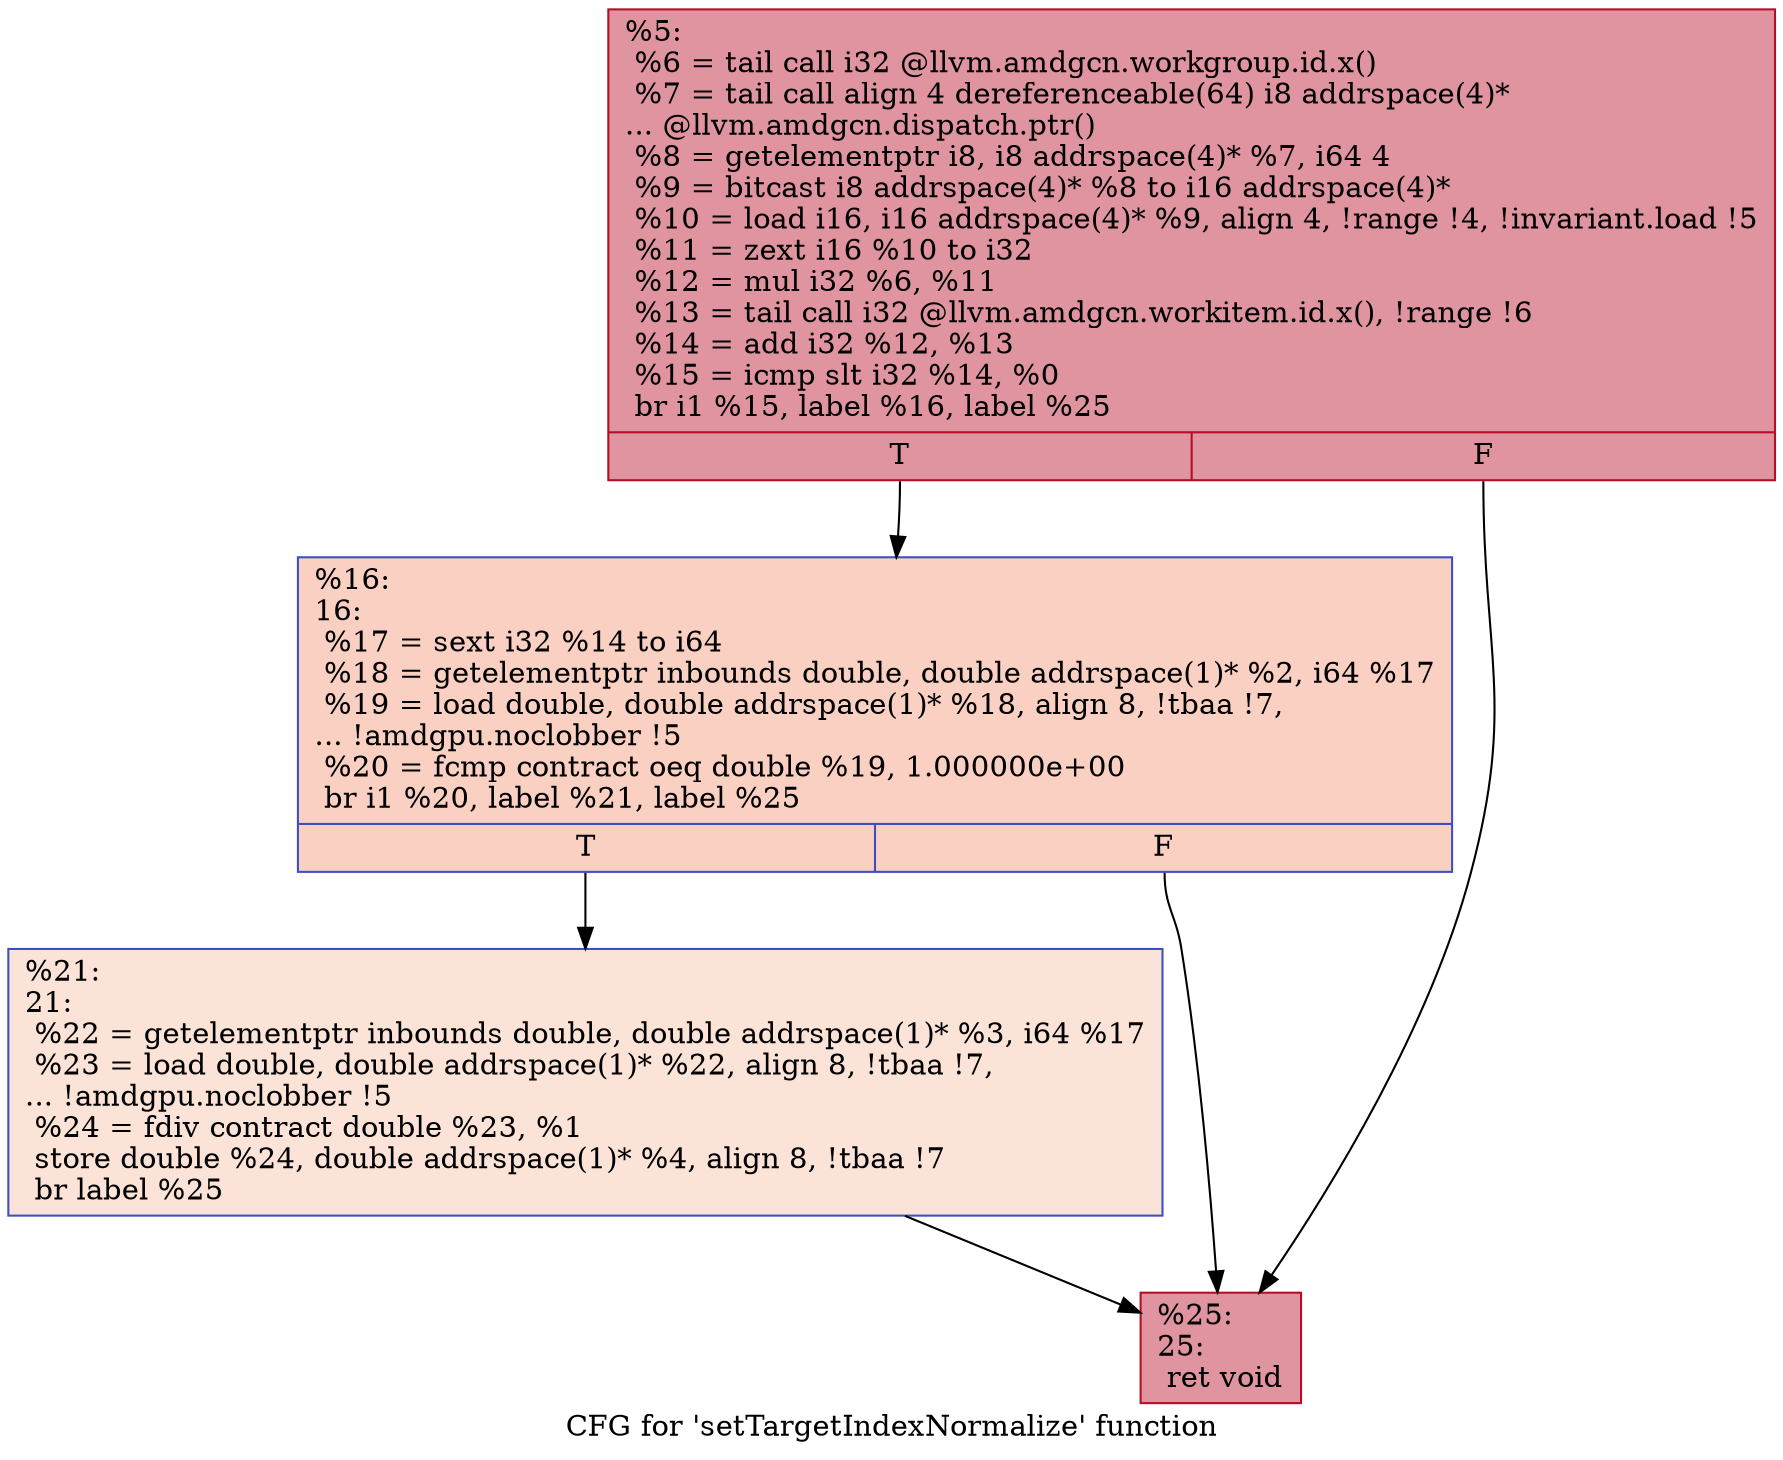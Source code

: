 digraph "CFG for 'setTargetIndexNormalize' function" {
	label="CFG for 'setTargetIndexNormalize' function";

	Node0x5e2d220 [shape=record,color="#b70d28ff", style=filled, fillcolor="#b70d2870",label="{%5:\l  %6 = tail call i32 @llvm.amdgcn.workgroup.id.x()\l  %7 = tail call align 4 dereferenceable(64) i8 addrspace(4)*\l... @llvm.amdgcn.dispatch.ptr()\l  %8 = getelementptr i8, i8 addrspace(4)* %7, i64 4\l  %9 = bitcast i8 addrspace(4)* %8 to i16 addrspace(4)*\l  %10 = load i16, i16 addrspace(4)* %9, align 4, !range !4, !invariant.load !5\l  %11 = zext i16 %10 to i32\l  %12 = mul i32 %6, %11\l  %13 = tail call i32 @llvm.amdgcn.workitem.id.x(), !range !6\l  %14 = add i32 %12, %13\l  %15 = icmp slt i32 %14, %0\l  br i1 %15, label %16, label %25\l|{<s0>T|<s1>F}}"];
	Node0x5e2d220:s0 -> Node0x5e2f0e0;
	Node0x5e2d220:s1 -> Node0x5e2f170;
	Node0x5e2f0e0 [shape=record,color="#3d50c3ff", style=filled, fillcolor="#f3947570",label="{%16:\l16:                                               \l  %17 = sext i32 %14 to i64\l  %18 = getelementptr inbounds double, double addrspace(1)* %2, i64 %17\l  %19 = load double, double addrspace(1)* %18, align 8, !tbaa !7,\l... !amdgpu.noclobber !5\l  %20 = fcmp contract oeq double %19, 1.000000e+00\l  br i1 %20, label %21, label %25\l|{<s0>T|<s1>F}}"];
	Node0x5e2f0e0:s0 -> Node0x5e30740;
	Node0x5e2f0e0:s1 -> Node0x5e2f170;
	Node0x5e30740 [shape=record,color="#3d50c3ff", style=filled, fillcolor="#f6bfa670",label="{%21:\l21:                                               \l  %22 = getelementptr inbounds double, double addrspace(1)* %3, i64 %17\l  %23 = load double, double addrspace(1)* %22, align 8, !tbaa !7,\l... !amdgpu.noclobber !5\l  %24 = fdiv contract double %23, %1\l  store double %24, double addrspace(1)* %4, align 8, !tbaa !7\l  br label %25\l}"];
	Node0x5e30740 -> Node0x5e2f170;
	Node0x5e2f170 [shape=record,color="#b70d28ff", style=filled, fillcolor="#b70d2870",label="{%25:\l25:                                               \l  ret void\l}"];
}
